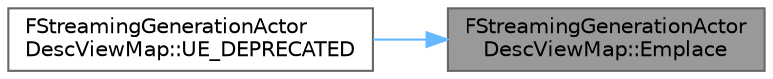 digraph "FStreamingGenerationActorDescViewMap::Emplace"
{
 // INTERACTIVE_SVG=YES
 // LATEX_PDF_SIZE
  bgcolor="transparent";
  edge [fontname=Helvetica,fontsize=10,labelfontname=Helvetica,labelfontsize=10];
  node [fontname=Helvetica,fontsize=10,shape=box,height=0.2,width=0.4];
  rankdir="RL";
  Node1 [id="Node000001",label="FStreamingGenerationActor\lDescViewMap::Emplace",height=0.2,width=0.4,color="gray40", fillcolor="grey60", style="filled", fontcolor="black",tooltip=" "];
  Node1 -> Node2 [id="edge1_Node000001_Node000002",dir="back",color="steelblue1",style="solid",tooltip=" "];
  Node2 [id="Node000002",label="FStreamingGenerationActor\lDescViewMap::UE_DEPRECATED",height=0.2,width=0.4,color="grey40", fillcolor="white", style="filled",URL="$d2/dae/classFStreamingGenerationActorDescViewMap.html#a72b511164dd53dfa01fd1fbfc394d546",tooltip=" "];
}
